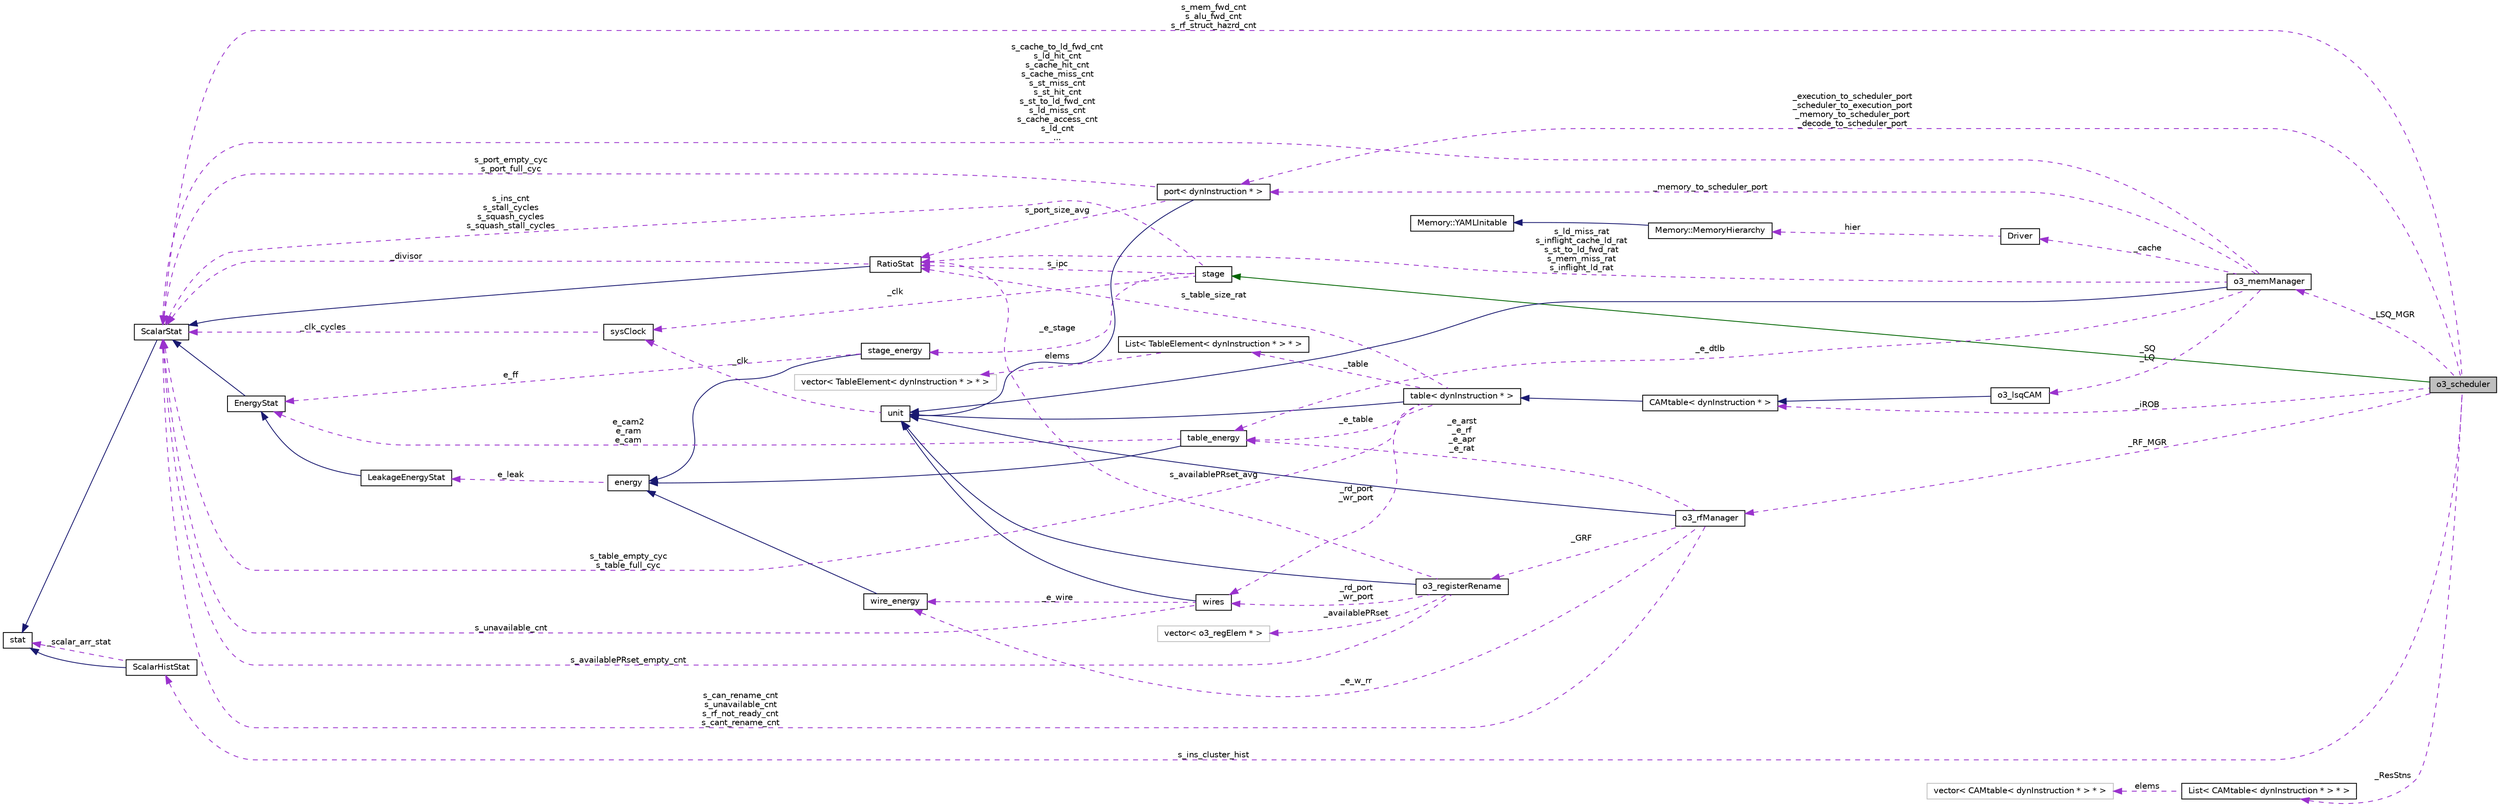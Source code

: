digraph G
{
  edge [fontname="Helvetica",fontsize="10",labelfontname="Helvetica",labelfontsize="10"];
  node [fontname="Helvetica",fontsize="10",shape=record];
  rankdir=LR;
  Node1 [label="o3_scheduler",height=0.2,width=0.4,color="black", fillcolor="grey75", style="filled" fontcolor="black"];
  Node2 -> Node1 [dir=back,color="darkgreen",fontsize="10",style="solid",fontname="Helvetica"];
  Node2 [label="stage",height=0.2,width=0.4,color="black", fillcolor="white", style="filled",URL="$classstage.html"];
  Node3 -> Node2 [dir=back,color="darkorchid3",fontsize="10",style="dashed",label="s_ins_cnt\ns_stall_cycles\ns_squash_cycles\ns_squash_stall_cycles",fontname="Helvetica"];
  Node3 [label="ScalarStat",height=0.2,width=0.4,color="black", fillcolor="white", style="filled",URL="$classScalarStat.html"];
  Node4 -> Node3 [dir=back,color="midnightblue",fontsize="10",style="solid",fontname="Helvetica"];
  Node4 [label="stat",height=0.2,width=0.4,color="black", fillcolor="white", style="filled",URL="$classstat.html"];
  Node5 -> Node2 [dir=back,color="darkorchid3",fontsize="10",style="dashed",label="s_ipc",fontname="Helvetica"];
  Node5 [label="RatioStat",height=0.2,width=0.4,color="black", fillcolor="white", style="filled",URL="$classRatioStat.html"];
  Node3 -> Node5 [dir=back,color="midnightblue",fontsize="10",style="solid",fontname="Helvetica"];
  Node3 -> Node5 [dir=back,color="darkorchid3",fontsize="10",style="dashed",label="_divisor",fontname="Helvetica"];
  Node6 -> Node2 [dir=back,color="darkorchid3",fontsize="10",style="dashed",label="_clk",fontname="Helvetica"];
  Node6 [label="sysClock",height=0.2,width=0.4,color="black", fillcolor="white", style="filled",URL="$classsysClock.html"];
  Node3 -> Node6 [dir=back,color="darkorchid3",fontsize="10",style="dashed",label="_clk_cycles",fontname="Helvetica"];
  Node7 -> Node2 [dir=back,color="darkorchid3",fontsize="10",style="dashed",label="_e_stage",fontname="Helvetica"];
  Node7 [label="stage_energy",height=0.2,width=0.4,color="black", fillcolor="white", style="filled",URL="$classstage__energy.html"];
  Node8 -> Node7 [dir=back,color="midnightblue",fontsize="10",style="solid",fontname="Helvetica"];
  Node8 [label="energy",height=0.2,width=0.4,color="black", fillcolor="white", style="filled",URL="$classenergy.html"];
  Node9 -> Node8 [dir=back,color="darkorchid3",fontsize="10",style="dashed",label="e_leak",fontname="Helvetica"];
  Node9 [label="LeakageEnergyStat",height=0.2,width=0.4,color="black", fillcolor="white", style="filled",URL="$classLeakageEnergyStat.html"];
  Node10 -> Node9 [dir=back,color="midnightblue",fontsize="10",style="solid",fontname="Helvetica"];
  Node10 [label="EnergyStat",height=0.2,width=0.4,color="black", fillcolor="white", style="filled",URL="$classEnergyStat.html"];
  Node3 -> Node10 [dir=back,color="midnightblue",fontsize="10",style="solid",fontname="Helvetica"];
  Node10 -> Node7 [dir=back,color="darkorchid3",fontsize="10",style="dashed",label="e_ff",fontname="Helvetica"];
  Node3 -> Node1 [dir=back,color="darkorchid3",fontsize="10",style="dashed",label="s_mem_fwd_cnt\ns_alu_fwd_cnt\ns_rf_struct_hazrd_cnt",fontname="Helvetica"];
  Node11 -> Node1 [dir=back,color="darkorchid3",fontsize="10",style="dashed",label="_RF_MGR",fontname="Helvetica"];
  Node11 [label="o3_rfManager",height=0.2,width=0.4,color="black", fillcolor="white", style="filled",URL="$classo3__rfManager.html"];
  Node12 -> Node11 [dir=back,color="midnightblue",fontsize="10",style="solid",fontname="Helvetica"];
  Node12 [label="unit",height=0.2,width=0.4,color="black", fillcolor="white", style="filled",URL="$classunit.html"];
  Node6 -> Node12 [dir=back,color="darkorchid3",fontsize="10",style="dashed",label="_clk",fontname="Helvetica"];
  Node3 -> Node11 [dir=back,color="darkorchid3",fontsize="10",style="dashed",label="s_can_rename_cnt\ns_unavailable_cnt\ns_rf_not_ready_cnt\ns_cant_rename_cnt",fontname="Helvetica"];
  Node13 -> Node11 [dir=back,color="darkorchid3",fontsize="10",style="dashed",label="_GRF",fontname="Helvetica"];
  Node13 [label="o3_registerRename",height=0.2,width=0.4,color="black", fillcolor="white", style="filled",URL="$classo3__registerRename.html"];
  Node12 -> Node13 [dir=back,color="midnightblue",fontsize="10",style="solid",fontname="Helvetica"];
  Node3 -> Node13 [dir=back,color="darkorchid3",fontsize="10",style="dashed",label="s_availablePRset_empty_cnt",fontname="Helvetica"];
  Node14 -> Node13 [dir=back,color="darkorchid3",fontsize="10",style="dashed",label="_availablePRset",fontname="Helvetica"];
  Node14 [label="vector\< o3_regElem * \>",height=0.2,width=0.4,color="grey75", fillcolor="white", style="filled"];
  Node5 -> Node13 [dir=back,color="darkorchid3",fontsize="10",style="dashed",label="s_availablePRset_avg",fontname="Helvetica"];
  Node15 -> Node13 [dir=back,color="darkorchid3",fontsize="10",style="dashed",label="_rd_port\n_wr_port",fontname="Helvetica"];
  Node15 [label="wires",height=0.2,width=0.4,color="black", fillcolor="white", style="filled",URL="$classwires.html"];
  Node12 -> Node15 [dir=back,color="midnightblue",fontsize="10",style="solid",fontname="Helvetica"];
  Node3 -> Node15 [dir=back,color="darkorchid3",fontsize="10",style="dashed",label="s_unavailable_cnt",fontname="Helvetica"];
  Node16 -> Node15 [dir=back,color="darkorchid3",fontsize="10",style="dashed",label="_e_wire",fontname="Helvetica"];
  Node16 [label="wire_energy",height=0.2,width=0.4,color="black", fillcolor="white", style="filled",URL="$classwire__energy.html"];
  Node8 -> Node16 [dir=back,color="midnightblue",fontsize="10",style="solid",fontname="Helvetica"];
  Node16 -> Node11 [dir=back,color="darkorchid3",fontsize="10",style="dashed",label="_e_w_rr",fontname="Helvetica"];
  Node17 -> Node11 [dir=back,color="darkorchid3",fontsize="10",style="dashed",label="_e_arst\n_e_rf\n_e_apr\n_e_rat",fontname="Helvetica"];
  Node17 [label="table_energy",height=0.2,width=0.4,color="black", fillcolor="white", style="filled",URL="$classtable__energy.html"];
  Node8 -> Node17 [dir=back,color="midnightblue",fontsize="10",style="solid",fontname="Helvetica"];
  Node10 -> Node17 [dir=back,color="darkorchid3",fontsize="10",style="dashed",label="e_cam2\ne_ram\ne_cam",fontname="Helvetica"];
  Node18 -> Node1 [dir=back,color="darkorchid3",fontsize="10",style="dashed",label="_LSQ_MGR",fontname="Helvetica"];
  Node18 [label="o3_memManager",height=0.2,width=0.4,color="black", fillcolor="white", style="filled",URL="$classo3__memManager.html"];
  Node12 -> Node18 [dir=back,color="midnightblue",fontsize="10",style="solid",fontname="Helvetica"];
  Node3 -> Node18 [dir=back,color="darkorchid3",fontsize="10",style="dashed",label="s_cache_to_ld_fwd_cnt\ns_ld_hit_cnt\ns_cache_hit_cnt\ns_cache_miss_cnt\ns_st_miss_cnt\ns_st_hit_cnt\ns_st_to_ld_fwd_cnt\ns_ld_miss_cnt\ns_cache_access_cnt\ns_ld_cnt\n...",fontname="Helvetica"];
  Node19 -> Node18 [dir=back,color="darkorchid3",fontsize="10",style="dashed",label="_SQ\n_LQ",fontname="Helvetica"];
  Node19 [label="o3_lsqCAM",height=0.2,width=0.4,color="black", fillcolor="white", style="filled",URL="$classo3__lsqCAM.html"];
  Node20 -> Node19 [dir=back,color="midnightblue",fontsize="10",style="solid",fontname="Helvetica"];
  Node20 [label="CAMtable\< dynInstruction * \>",height=0.2,width=0.4,color="black", fillcolor="white", style="filled",URL="$classCAMtable.html"];
  Node21 -> Node20 [dir=back,color="midnightblue",fontsize="10",style="solid",fontname="Helvetica"];
  Node21 [label="table\< dynInstruction * \>",height=0.2,width=0.4,color="black", fillcolor="white", style="filled",URL="$classtable.html"];
  Node12 -> Node21 [dir=back,color="midnightblue",fontsize="10",style="solid",fontname="Helvetica"];
  Node3 -> Node21 [dir=back,color="darkorchid3",fontsize="10",style="dashed",label="s_table_empty_cyc\ns_table_full_cyc",fontname="Helvetica"];
  Node5 -> Node21 [dir=back,color="darkorchid3",fontsize="10",style="dashed",label="s_table_size_rat",fontname="Helvetica"];
  Node15 -> Node21 [dir=back,color="darkorchid3",fontsize="10",style="dashed",label="_rd_port\n_wr_port",fontname="Helvetica"];
  Node17 -> Node21 [dir=back,color="darkorchid3",fontsize="10",style="dashed",label="_e_table",fontname="Helvetica"];
  Node22 -> Node21 [dir=back,color="darkorchid3",fontsize="10",style="dashed",label="_table",fontname="Helvetica"];
  Node22 [label="List\< TableElement\< dynInstruction * \> * \>",height=0.2,width=0.4,color="black", fillcolor="white", style="filled",URL="$classList.html"];
  Node23 -> Node22 [dir=back,color="darkorchid3",fontsize="10",style="dashed",label="elems",fontname="Helvetica"];
  Node23 [label="vector\< TableElement\< dynInstruction * \> * \>",height=0.2,width=0.4,color="grey75", fillcolor="white", style="filled"];
  Node24 -> Node18 [dir=back,color="darkorchid3",fontsize="10",style="dashed",label="_cache",fontname="Helvetica"];
  Node24 [label="Driver",height=0.2,width=0.4,color="black", fillcolor="white", style="filled",URL="$structDriver.html"];
  Node25 -> Node24 [dir=back,color="darkorchid3",fontsize="10",style="dashed",label="hier",fontname="Helvetica"];
  Node25 [label="Memory::MemoryHierarchy",height=0.2,width=0.4,color="black", fillcolor="white", style="filled",URL="$classMemory_1_1MemoryHierarchy.html"];
  Node26 -> Node25 [dir=back,color="midnightblue",fontsize="10",style="solid",fontname="Helvetica"];
  Node26 [label="Memory::YAMLInitable",height=0.2,width=0.4,color="black", fillcolor="white", style="filled",URL="$classMemory_1_1YAMLInitable.html"];
  Node5 -> Node18 [dir=back,color="darkorchid3",fontsize="10",style="dashed",label="s_ld_miss_rat\ns_inflight_cache_ld_rat\ns_st_to_ld_fwd_rat\ns_mem_miss_rat\ns_inflight_ld_rat",fontname="Helvetica"];
  Node17 -> Node18 [dir=back,color="darkorchid3",fontsize="10",style="dashed",label="_e_dtlb",fontname="Helvetica"];
  Node27 -> Node18 [dir=back,color="darkorchid3",fontsize="10",style="dashed",label="_memory_to_scheduler_port",fontname="Helvetica"];
  Node27 [label="port\< dynInstruction * \>",height=0.2,width=0.4,color="black", fillcolor="white", style="filled",URL="$classport.html"];
  Node12 -> Node27 [dir=back,color="midnightblue",fontsize="10",style="solid",fontname="Helvetica"];
  Node3 -> Node27 [dir=back,color="darkorchid3",fontsize="10",style="dashed",label="s_port_empty_cyc\ns_port_full_cyc",fontname="Helvetica"];
  Node5 -> Node27 [dir=back,color="darkorchid3",fontsize="10",style="dashed",label="s_port_size_avg",fontname="Helvetica"];
  Node28 -> Node1 [dir=back,color="darkorchid3",fontsize="10",style="dashed",label="_ResStns",fontname="Helvetica"];
  Node28 [label="List\< CAMtable\< dynInstruction * \> * \>",height=0.2,width=0.4,color="black", fillcolor="white", style="filled",URL="$classList.html"];
  Node29 -> Node28 [dir=back,color="darkorchid3",fontsize="10",style="dashed",label="elems",fontname="Helvetica"];
  Node29 [label="vector\< CAMtable\< dynInstruction * \> * \>",height=0.2,width=0.4,color="grey75", fillcolor="white", style="filled"];
  Node30 -> Node1 [dir=back,color="darkorchid3",fontsize="10",style="dashed",label="s_ins_cluster_hist",fontname="Helvetica"];
  Node30 [label="ScalarHistStat",height=0.2,width=0.4,color="black", fillcolor="white", style="filled",URL="$classScalarHistStat.html"];
  Node4 -> Node30 [dir=back,color="midnightblue",fontsize="10",style="solid",fontname="Helvetica"];
  Node4 -> Node30 [dir=back,color="darkorchid3",fontsize="10",style="dashed",label="_scalar_arr_stat",fontname="Helvetica"];
  Node27 -> Node1 [dir=back,color="darkorchid3",fontsize="10",style="dashed",label="_execution_to_scheduler_port\n_scheduler_to_execution_port\n_memory_to_scheduler_port\n_decode_to_scheduler_port",fontname="Helvetica"];
  Node20 -> Node1 [dir=back,color="darkorchid3",fontsize="10",style="dashed",label="_iROB",fontname="Helvetica"];
}
